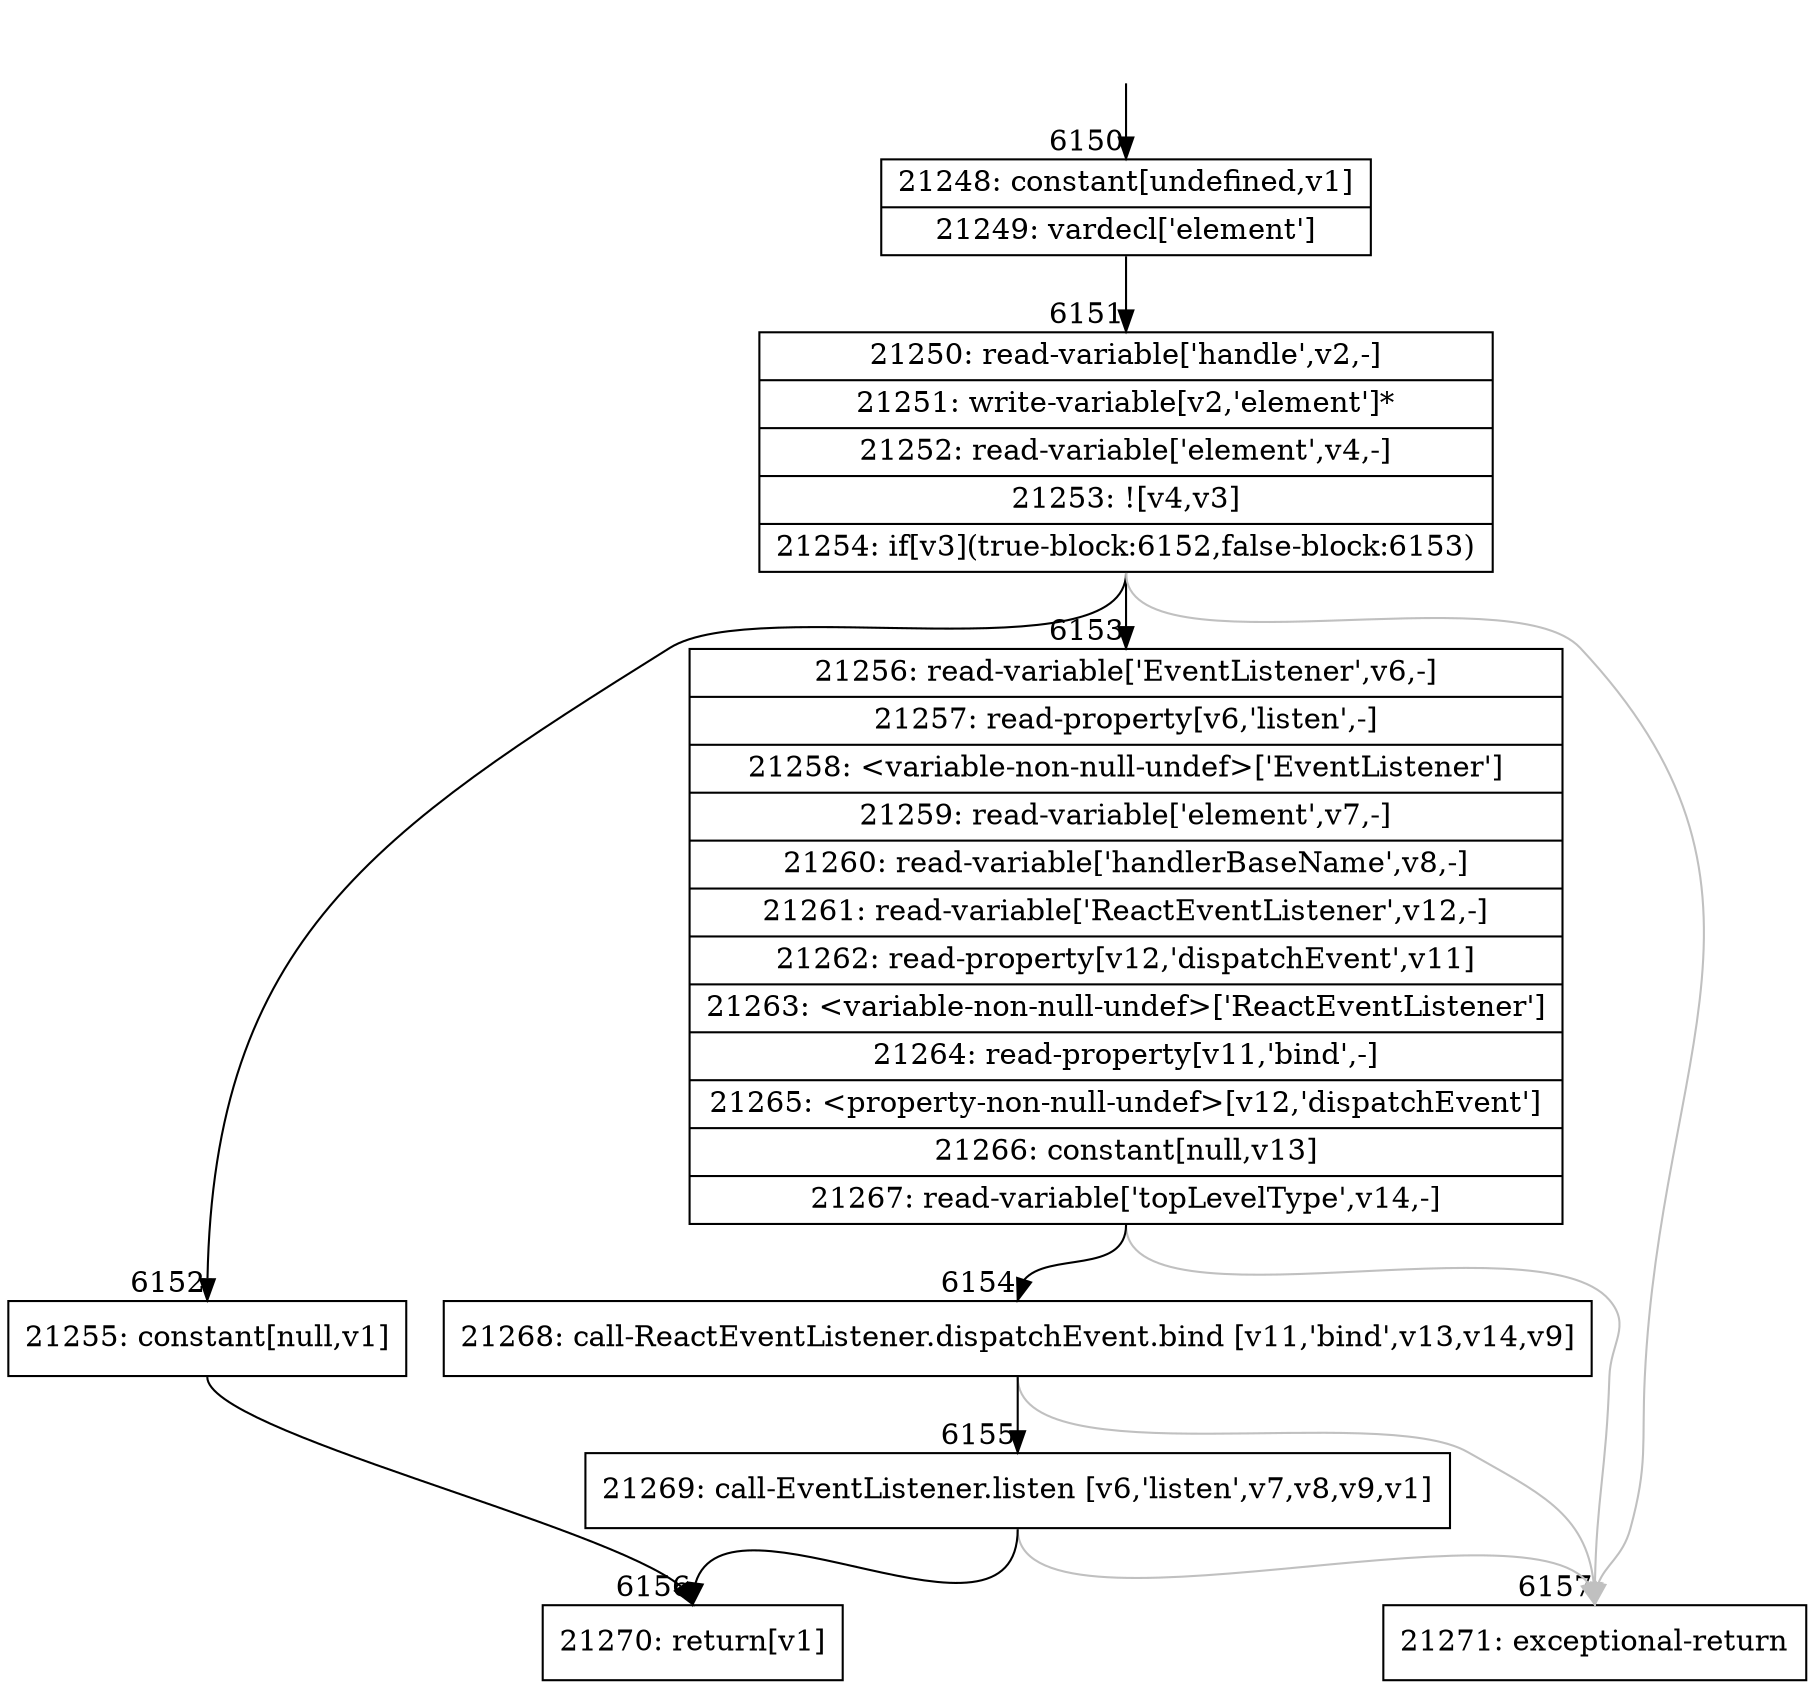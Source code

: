 digraph {
rankdir="TD"
BB_entry422[shape=none,label=""];
BB_entry422 -> BB6150 [tailport=s, headport=n, headlabel="    6150"]
BB6150 [shape=record label="{21248: constant[undefined,v1]|21249: vardecl['element']}" ] 
BB6150 -> BB6151 [tailport=s, headport=n, headlabel="      6151"]
BB6151 [shape=record label="{21250: read-variable['handle',v2,-]|21251: write-variable[v2,'element']*|21252: read-variable['element',v4,-]|21253: ![v4,v3]|21254: if[v3](true-block:6152,false-block:6153)}" ] 
BB6151 -> BB6152 [tailport=s, headport=n, headlabel="      6152"]
BB6151 -> BB6153 [tailport=s, headport=n, headlabel="      6153"]
BB6151 -> BB6157 [tailport=s, headport=n, color=gray, headlabel="      6157"]
BB6152 [shape=record label="{21255: constant[null,v1]}" ] 
BB6152 -> BB6156 [tailport=s, headport=n, headlabel="      6156"]
BB6153 [shape=record label="{21256: read-variable['EventListener',v6,-]|21257: read-property[v6,'listen',-]|21258: \<variable-non-null-undef\>['EventListener']|21259: read-variable['element',v7,-]|21260: read-variable['handlerBaseName',v8,-]|21261: read-variable['ReactEventListener',v12,-]|21262: read-property[v12,'dispatchEvent',v11]|21263: \<variable-non-null-undef\>['ReactEventListener']|21264: read-property[v11,'bind',-]|21265: \<property-non-null-undef\>[v12,'dispatchEvent']|21266: constant[null,v13]|21267: read-variable['topLevelType',v14,-]}" ] 
BB6153 -> BB6154 [tailport=s, headport=n, headlabel="      6154"]
BB6153 -> BB6157 [tailport=s, headport=n, color=gray]
BB6154 [shape=record label="{21268: call-ReactEventListener.dispatchEvent.bind [v11,'bind',v13,v14,v9]}" ] 
BB6154 -> BB6155 [tailport=s, headport=n, headlabel="      6155"]
BB6154 -> BB6157 [tailport=s, headport=n, color=gray]
BB6155 [shape=record label="{21269: call-EventListener.listen [v6,'listen',v7,v8,v9,v1]}" ] 
BB6155 -> BB6156 [tailport=s, headport=n]
BB6155 -> BB6157 [tailport=s, headport=n, color=gray]
BB6156 [shape=record label="{21270: return[v1]}" ] 
BB6157 [shape=record label="{21271: exceptional-return}" ] 
//#$~ 10910
}
